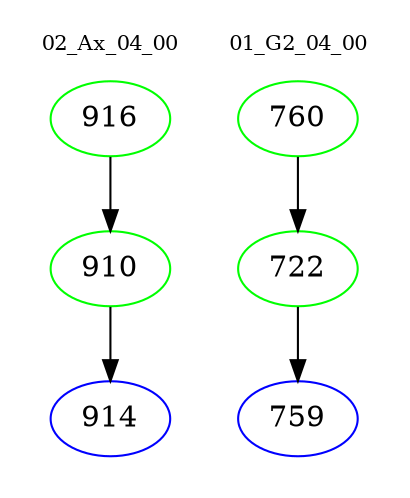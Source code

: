 digraph{
subgraph cluster_0 {
color = white
label = "02_Ax_04_00";
fontsize=10;
T0_916 [label="916", color="green"]
T0_916 -> T0_910 [color="black"]
T0_910 [label="910", color="green"]
T0_910 -> T0_914 [color="black"]
T0_914 [label="914", color="blue"]
}
subgraph cluster_1 {
color = white
label = "01_G2_04_00";
fontsize=10;
T1_760 [label="760", color="green"]
T1_760 -> T1_722 [color="black"]
T1_722 [label="722", color="green"]
T1_722 -> T1_759 [color="black"]
T1_759 [label="759", color="blue"]
}
}
